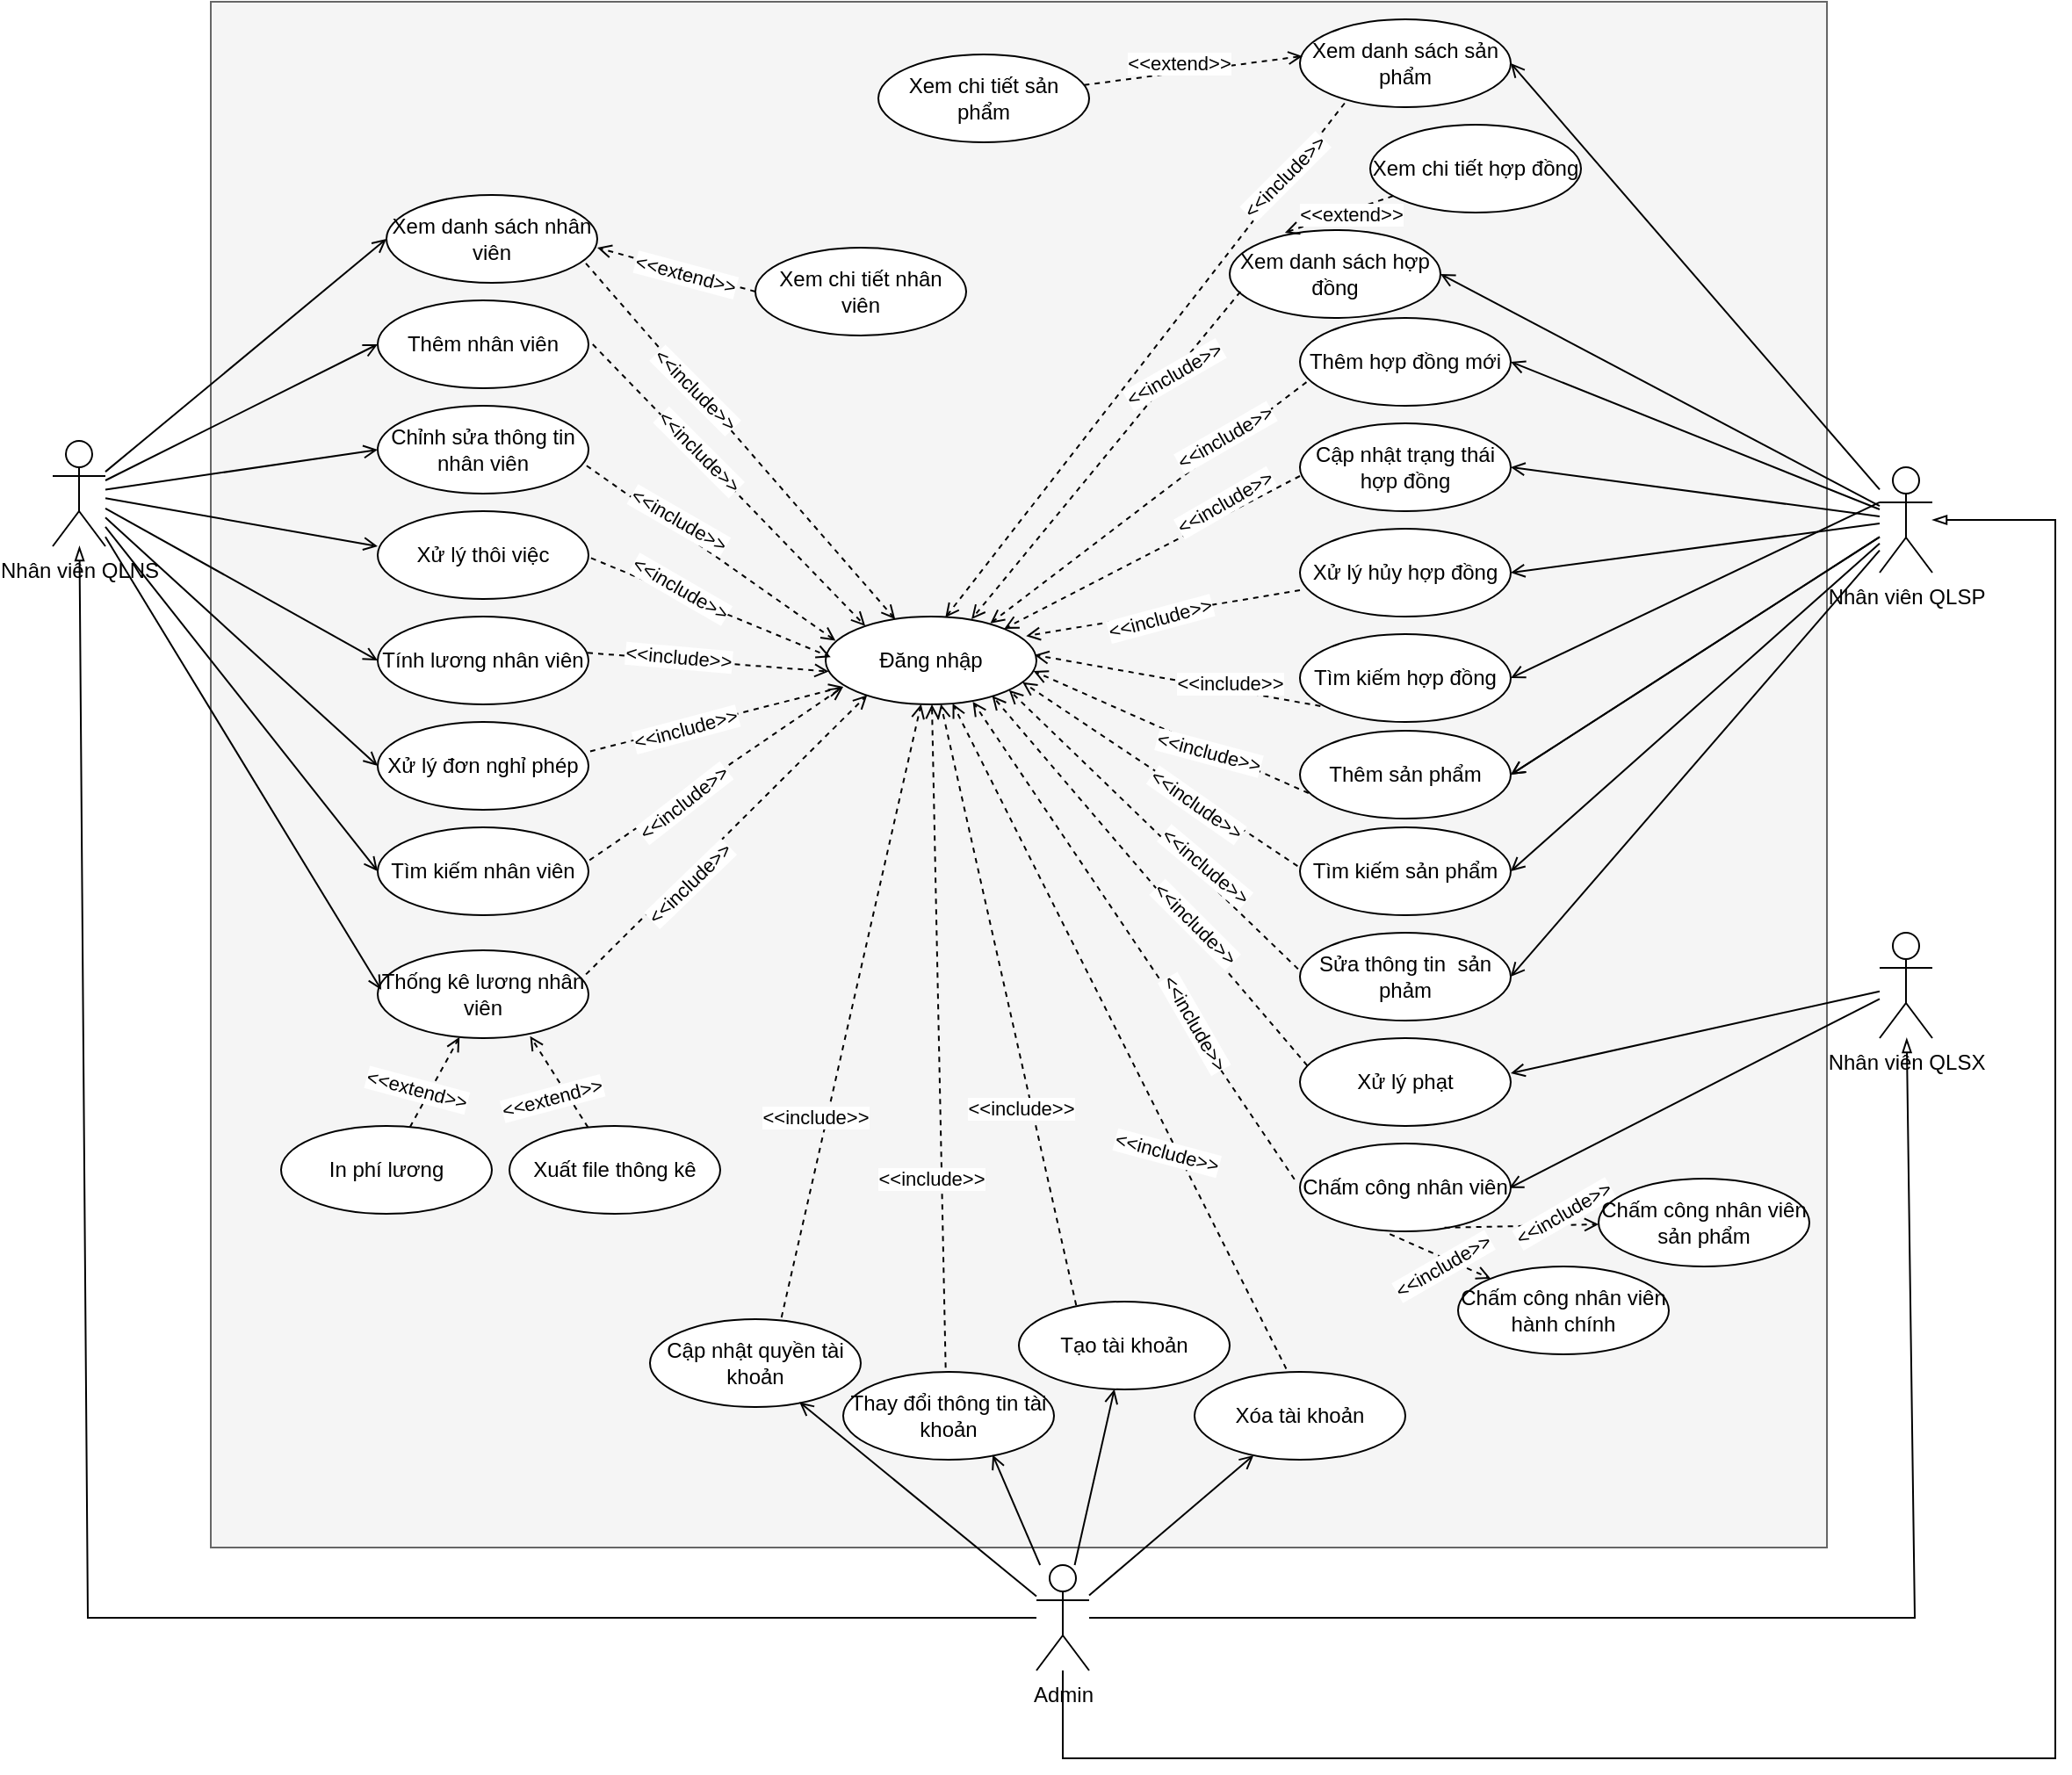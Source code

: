 <mxfile version="21.7.4" type="github">
  <diagram id="moab_QOuEcnYYGaLpviC" name="Page-1">
    <mxGraphModel dx="1820" dy="952" grid="1" gridSize="10" guides="1" tooltips="1" connect="0" arrows="1" fold="1" page="1" pageScale="1" pageWidth="850" pageHeight="1100" math="0" shadow="0">
      <root>
        <mxCell id="0" />
        <mxCell id="1" parent="0" />
        <mxCell id="iHjur0ffL4tmMZ9MOk3j-59" value="" style="rounded=0;whiteSpace=wrap;html=1;fillColor=#f5f5f5;fontColor=#333333;strokeColor=#666666;" parent="1" vertex="1">
          <mxGeometry x="230" y="40" width="920" height="880" as="geometry" />
        </mxCell>
        <mxCell id="oZwA7kCZg86MYTnJvzdL-77" value="" style="endArrow=open;html=1;endFill=0;entryX=0.992;entryY=0.508;entryDx=0;entryDy=0;entryPerimeter=0;" parent="1" source="CpbUWUFyNlZR0cPjpdWk-61" target="oZwA7kCZg86MYTnJvzdL-76" edge="1">
          <mxGeometry width="50" height="50" relative="1" as="geometry">
            <mxPoint x="1000" y="813" as="sourcePoint" />
            <mxPoint x="857" y="934" as="targetPoint" />
          </mxGeometry>
        </mxCell>
        <mxCell id="CpbUWUFyNlZR0cPjpdWk-38" value="Nhân viên QLNS" style="shape=umlActor;verticalLabelPosition=bottom;verticalAlign=top;html=1;outlineConnect=0;" parent="1" vertex="1">
          <mxGeometry x="140" y="290" width="30" height="60" as="geometry" />
        </mxCell>
        <mxCell id="CpbUWUFyNlZR0cPjpdWk-40" value="Đăng nhập" style="ellipse;whiteSpace=wrap;html=1;" parent="1" vertex="1">
          <mxGeometry x="580" y="390" width="120" height="50" as="geometry" />
        </mxCell>
        <mxCell id="CpbUWUFyNlZR0cPjpdWk-41" value="Xem danh sách nhân viên" style="ellipse;whiteSpace=wrap;html=1;" parent="1" vertex="1">
          <mxGeometry x="330" y="150" width="120" height="50" as="geometry" />
        </mxCell>
        <mxCell id="CpbUWUFyNlZR0cPjpdWk-42" value="" style="endArrow=open;html=1;entryX=0;entryY=0.5;entryDx=0;entryDy=0;endFill=0;" parent="1" source="CpbUWUFyNlZR0cPjpdWk-38" target="CpbUWUFyNlZR0cPjpdWk-41" edge="1">
          <mxGeometry width="50" height="50" relative="1" as="geometry">
            <mxPoint x="170" y="330" as="sourcePoint" />
            <mxPoint x="420" y="100" as="targetPoint" />
          </mxGeometry>
        </mxCell>
        <mxCell id="CpbUWUFyNlZR0cPjpdWk-44" value="" style="endArrow=open;html=1;exitX=0;exitY=0.5;exitDx=0;exitDy=0;dashed=1;endFill=0;entryX=1;entryY=0.6;entryDx=0;entryDy=0;entryPerimeter=0;" parent="1" source="CpbUWUFyNlZR0cPjpdWk-43" target="CpbUWUFyNlZR0cPjpdWk-41" edge="1">
          <mxGeometry width="50" height="50" relative="1" as="geometry">
            <mxPoint x="180" y="340" as="sourcePoint" />
            <mxPoint x="410" y="165" as="targetPoint" />
          </mxGeometry>
        </mxCell>
        <mxCell id="CpbUWUFyNlZR0cPjpdWk-45" value="&amp;lt;&amp;lt;extend&amp;gt;&amp;gt;" style="edgeLabel;html=1;align=center;verticalAlign=middle;resizable=0;points=[];rotation=15;" parent="CpbUWUFyNlZR0cPjpdWk-44" vertex="1" connectable="0">
          <mxGeometry x="-0.357" relative="1" as="geometry">
            <mxPoint x="-11" y="-2" as="offset" />
          </mxGeometry>
        </mxCell>
        <mxCell id="CpbUWUFyNlZR0cPjpdWk-46" value="Thêm nhân viên" style="ellipse;whiteSpace=wrap;html=1;" parent="1" vertex="1">
          <mxGeometry x="325" y="210" width="120" height="50" as="geometry" />
        </mxCell>
        <mxCell id="CpbUWUFyNlZR0cPjpdWk-47" value="" style="endArrow=open;html=1;entryX=0;entryY=0.5;entryDx=0;entryDy=0;endFill=0;" parent="1" source="CpbUWUFyNlZR0cPjpdWk-38" target="CpbUWUFyNlZR0cPjpdWk-46" edge="1">
          <mxGeometry width="50" height="50" relative="1" as="geometry">
            <mxPoint x="170" y="330" as="sourcePoint" />
            <mxPoint x="290" y="415.0" as="targetPoint" />
          </mxGeometry>
        </mxCell>
        <mxCell id="CpbUWUFyNlZR0cPjpdWk-48" value="Chỉnh sửa thông tin nhân viên" style="ellipse;whiteSpace=wrap;html=1;" parent="1" vertex="1">
          <mxGeometry x="325" y="270" width="120" height="50" as="geometry" />
        </mxCell>
        <mxCell id="CpbUWUFyNlZR0cPjpdWk-49" value="Tính lương nhân viên" style="ellipse;whiteSpace=wrap;html=1;" parent="1" vertex="1">
          <mxGeometry x="325" y="390" width="120" height="50" as="geometry" />
        </mxCell>
        <mxCell id="CpbUWUFyNlZR0cPjpdWk-50" value="" style="endArrow=open;html=1;entryX=0;entryY=0.5;entryDx=0;entryDy=0;endFill=0;" parent="1" source="CpbUWUFyNlZR0cPjpdWk-38" target="CpbUWUFyNlZR0cPjpdWk-48" edge="1">
          <mxGeometry width="50" height="50" relative="1" as="geometry">
            <mxPoint x="170" y="330" as="sourcePoint" />
            <mxPoint x="300" y="315" as="targetPoint" />
          </mxGeometry>
        </mxCell>
        <mxCell id="CpbUWUFyNlZR0cPjpdWk-51" value="" style="endArrow=open;html=1;entryX=0;entryY=0.5;entryDx=0;entryDy=0;endFill=0;" parent="1" source="CpbUWUFyNlZR0cPjpdWk-38" target="CpbUWUFyNlZR0cPjpdWk-49" edge="1">
          <mxGeometry width="50" height="50" relative="1" as="geometry">
            <mxPoint x="160" y="330" as="sourcePoint" />
            <mxPoint x="300" y="375" as="targetPoint" />
          </mxGeometry>
        </mxCell>
        <mxCell id="CpbUWUFyNlZR0cPjpdWk-56" value="Xử lý thôi việc" style="ellipse;whiteSpace=wrap;html=1;" parent="1" vertex="1">
          <mxGeometry x="325" y="330" width="120" height="50" as="geometry" />
        </mxCell>
        <mxCell id="CpbUWUFyNlZR0cPjpdWk-57" value="" style="endArrow=open;html=1;entryX=0;entryY=0.4;entryDx=0;entryDy=0;endFill=0;entryPerimeter=0;" parent="1" source="CpbUWUFyNlZR0cPjpdWk-38" target="CpbUWUFyNlZR0cPjpdWk-56" edge="1">
          <mxGeometry width="50" height="50" relative="1" as="geometry">
            <mxPoint x="170" y="330" as="sourcePoint" />
            <mxPoint x="300.0" y="375" as="targetPoint" />
          </mxGeometry>
        </mxCell>
        <mxCell id="CpbUWUFyNlZR0cPjpdWk-58" value="Nhân viên QLSP" style="shape=umlActor;verticalLabelPosition=bottom;verticalAlign=top;html=1;outlineConnect=0;" parent="1" vertex="1">
          <mxGeometry x="1180" y="305" width="30" height="60" as="geometry" />
        </mxCell>
        <mxCell id="CpbUWUFyNlZR0cPjpdWk-59" value="Xử lý đơn nghỉ phép" style="ellipse;whiteSpace=wrap;html=1;" parent="1" vertex="1">
          <mxGeometry x="325" y="450" width="120" height="50" as="geometry" />
        </mxCell>
        <mxCell id="CpbUWUFyNlZR0cPjpdWk-60" value="Tìm kiếm hợp đồng" style="ellipse;whiteSpace=wrap;html=1;" parent="1" vertex="1">
          <mxGeometry x="850" y="400" width="120" height="50" as="geometry" />
        </mxCell>
        <mxCell id="CpbUWUFyNlZR0cPjpdWk-61" value="Nhân viên QLSX" style="shape=umlActor;verticalLabelPosition=bottom;verticalAlign=top;html=1;outlineConnect=0;" parent="1" vertex="1">
          <mxGeometry x="1180" y="570" width="30" height="60" as="geometry" />
        </mxCell>
        <mxCell id="oZwA7kCZg86MYTnJvzdL-1" value="" style="endArrow=open;html=1;entryX=0;entryY=0.5;entryDx=0;entryDy=0;endFill=0;" parent="1" source="CpbUWUFyNlZR0cPjpdWk-38" target="CpbUWUFyNlZR0cPjpdWk-59" edge="1">
          <mxGeometry width="50" height="50" relative="1" as="geometry">
            <mxPoint x="170" y="330" as="sourcePoint" />
            <mxPoint x="300" y="315" as="targetPoint" />
          </mxGeometry>
        </mxCell>
        <mxCell id="oZwA7kCZg86MYTnJvzdL-2" value="" style="endArrow=open;html=1;entryX=0;entryY=0.5;entryDx=0;entryDy=0;endFill=0;" parent="1" source="CpbUWUFyNlZR0cPjpdWk-38" target="oZwA7kCZg86MYTnJvzdL-3" edge="1">
          <mxGeometry width="50" height="50" relative="1" as="geometry">
            <mxPoint x="170" y="330" as="sourcePoint" />
            <mxPoint x="310" y="325" as="targetPoint" />
          </mxGeometry>
        </mxCell>
        <mxCell id="oZwA7kCZg86MYTnJvzdL-3" value="Tìm kiếm nhân viên" style="ellipse;whiteSpace=wrap;html=1;" parent="1" vertex="1">
          <mxGeometry x="325" y="510" width="120" height="50" as="geometry" />
        </mxCell>
        <mxCell id="oZwA7kCZg86MYTnJvzdL-8" value="Tìm kiếm sản phẩm" style="ellipse;whiteSpace=wrap;html=1;" parent="1" vertex="1">
          <mxGeometry x="850" y="510" width="120" height="50" as="geometry" />
        </mxCell>
        <mxCell id="oZwA7kCZg86MYTnJvzdL-10" value="" style="endArrow=open;html=1;entryX=1;entryY=0.5;entryDx=0;entryDy=0;endFill=0;exitX=0;exitY=0.333;exitDx=0;exitDy=0;exitPerimeter=0;" parent="1" source="CpbUWUFyNlZR0cPjpdWk-58" target="CpbUWUFyNlZR0cPjpdWk-60" edge="1">
          <mxGeometry width="50" height="50" relative="1" as="geometry">
            <mxPoint x="180" y="340" as="sourcePoint" />
            <mxPoint x="300" y="255" as="targetPoint" />
          </mxGeometry>
        </mxCell>
        <mxCell id="oZwA7kCZg86MYTnJvzdL-19" value="" style="endArrow=open;html=1;entryX=1;entryY=0.5;entryDx=0;entryDy=0;endFill=0;" parent="1" source="CpbUWUFyNlZR0cPjpdWk-58" target="oZwA7kCZg86MYTnJvzdL-18" edge="1">
          <mxGeometry width="50" height="50" relative="1" as="geometry">
            <mxPoint x="960" y="370" as="sourcePoint" />
            <mxPoint x="290" y="315" as="targetPoint" />
          </mxGeometry>
        </mxCell>
        <mxCell id="oZwA7kCZg86MYTnJvzdL-20" value="Cập nhật trạng thái hợp đồng" style="ellipse;whiteSpace=wrap;html=1;" parent="1" vertex="1">
          <mxGeometry x="850" y="280" width="120" height="50" as="geometry" />
        </mxCell>
        <mxCell id="oZwA7kCZg86MYTnJvzdL-21" value="" style="endArrow=open;html=1;entryX=1;entryY=0.5;entryDx=0;entryDy=0;endFill=0;" parent="1" source="CpbUWUFyNlZR0cPjpdWk-58" target="oZwA7kCZg86MYTnJvzdL-20" edge="1">
          <mxGeometry width="50" height="50" relative="1" as="geometry">
            <mxPoint x="980" y="318" as="sourcePoint" />
            <mxPoint x="860" y="225" as="targetPoint" />
          </mxGeometry>
        </mxCell>
        <mxCell id="oZwA7kCZg86MYTnJvzdL-23" value="Xử lý hủy hợp đồng" style="ellipse;whiteSpace=wrap;html=1;" parent="1" vertex="1">
          <mxGeometry x="850" y="340" width="120" height="50" as="geometry" />
        </mxCell>
        <mxCell id="oZwA7kCZg86MYTnJvzdL-24" value="" style="endArrow=open;html=1;entryX=1;entryY=0.5;entryDx=0;entryDy=0;endFill=0;" parent="1" source="CpbUWUFyNlZR0cPjpdWk-58" target="oZwA7kCZg86MYTnJvzdL-23" edge="1">
          <mxGeometry width="50" height="50" relative="1" as="geometry">
            <mxPoint x="980" y="325" as="sourcePoint" />
            <mxPoint x="860" y="285" as="targetPoint" />
          </mxGeometry>
        </mxCell>
        <mxCell id="oZwA7kCZg86MYTnJvzdL-25" value="Xem danh sách hợp đồng" style="ellipse;whiteSpace=wrap;html=1;" parent="1" vertex="1">
          <mxGeometry x="810" y="170" width="120" height="50" as="geometry" />
        </mxCell>
        <mxCell id="oZwA7kCZg86MYTnJvzdL-26" value="" style="endArrow=open;html=1;entryX=1;entryY=0.5;entryDx=0;entryDy=0;endFill=0;" parent="1" source="CpbUWUFyNlZR0cPjpdWk-58" target="oZwA7kCZg86MYTnJvzdL-25" edge="1">
          <mxGeometry width="50" height="50" relative="1" as="geometry">
            <mxPoint x="980" y="310" as="sourcePoint" />
            <mxPoint x="860" y="165" as="targetPoint" />
          </mxGeometry>
        </mxCell>
        <mxCell id="CpbUWUFyNlZR0cPjpdWk-43" value="Xem chi tiết nhân viên" style="ellipse;whiteSpace=wrap;html=1;" parent="1" vertex="1">
          <mxGeometry x="540" y="180" width="120" height="50" as="geometry" />
        </mxCell>
        <mxCell id="oZwA7kCZg86MYTnJvzdL-43" value="Sửa thông tin&amp;nbsp; sản phảm" style="ellipse;whiteSpace=wrap;html=1;" parent="1" vertex="1">
          <mxGeometry x="850" y="570" width="120" height="50" as="geometry" />
        </mxCell>
        <mxCell id="oZwA7kCZg86MYTnJvzdL-46" value="" style="endArrow=open;html=1;entryX=1;entryY=0.5;entryDx=0;entryDy=0;endFill=0;" parent="1" source="CpbUWUFyNlZR0cPjpdWk-58" target="oZwA7kCZg86MYTnJvzdL-42" edge="1">
          <mxGeometry width="50" height="50" relative="1" as="geometry">
            <mxPoint x="950" y="370" as="sourcePoint" />
            <mxPoint x="860" y="405" as="targetPoint" />
          </mxGeometry>
        </mxCell>
        <mxCell id="oZwA7kCZg86MYTnJvzdL-47" value="" style="endArrow=open;html=1;endFill=0;entryX=1;entryY=0.5;entryDx=0;entryDy=0;" parent="1" source="CpbUWUFyNlZR0cPjpdWk-58" target="oZwA7kCZg86MYTnJvzdL-43" edge="1">
          <mxGeometry width="50" height="50" relative="1" as="geometry">
            <mxPoint x="980" y="340" as="sourcePoint" />
            <mxPoint x="860" y="500" as="targetPoint" />
          </mxGeometry>
        </mxCell>
        <mxCell id="oZwA7kCZg86MYTnJvzdL-49" value="Xem danh sách sản phẩm" style="ellipse;whiteSpace=wrap;html=1;" parent="1" vertex="1">
          <mxGeometry x="850" y="50" width="120" height="50" as="geometry" />
        </mxCell>
        <mxCell id="oZwA7kCZg86MYTnJvzdL-50" value="" style="endArrow=open;html=1;endFill=0;entryX=1;entryY=0.5;entryDx=0;entryDy=0;" parent="1" source="CpbUWUFyNlZR0cPjpdWk-58" target="oZwA7kCZg86MYTnJvzdL-49" edge="1">
          <mxGeometry width="50" height="50" relative="1" as="geometry">
            <mxPoint x="971" y="350" as="sourcePoint" />
            <mxPoint x="860" y="585" as="targetPoint" />
          </mxGeometry>
        </mxCell>
        <mxCell id="oZwA7kCZg86MYTnJvzdL-51" value="" style="endArrow=open;html=1;endFill=0;entryX=1;entryY=0.5;entryDx=0;entryDy=0;" parent="1" source="CpbUWUFyNlZR0cPjpdWk-58" target="oZwA7kCZg86MYTnJvzdL-8" edge="1">
          <mxGeometry width="50" height="50" relative="1" as="geometry">
            <mxPoint x="973" y="350" as="sourcePoint" />
            <mxPoint x="860" y="645" as="targetPoint" />
          </mxGeometry>
        </mxCell>
        <mxCell id="oZwA7kCZg86MYTnJvzdL-53" value="Xem chi tiết sản phẩm" style="ellipse;whiteSpace=wrap;html=1;" parent="1" vertex="1">
          <mxGeometry x="610" y="70" width="120" height="50" as="geometry" />
        </mxCell>
        <mxCell id="oZwA7kCZg86MYTnJvzdL-54" value="" style="endArrow=open;html=1;dashed=1;endFill=0;entryX=0.012;entryY=0.419;entryDx=0;entryDy=0;entryPerimeter=0;" parent="1" source="oZwA7kCZg86MYTnJvzdL-53" target="oZwA7kCZg86MYTnJvzdL-49" edge="1">
          <mxGeometry width="50" height="50" relative="1" as="geometry">
            <mxPoint x="510" y="645" as="sourcePoint" />
            <mxPoint x="730" y="625" as="targetPoint" />
          </mxGeometry>
        </mxCell>
        <mxCell id="oZwA7kCZg86MYTnJvzdL-55" value="&amp;lt;&amp;lt;extend&amp;gt;&amp;gt;" style="edgeLabel;html=1;align=center;verticalAlign=middle;resizable=0;points=[];rotation=0;" parent="oZwA7kCZg86MYTnJvzdL-54" vertex="1" connectable="0">
          <mxGeometry x="-0.357" relative="1" as="geometry">
            <mxPoint x="13" y="-7" as="offset" />
          </mxGeometry>
        </mxCell>
        <mxCell id="oZwA7kCZg86MYTnJvzdL-27" value="Xem chi tiết hợp đồng" style="ellipse;whiteSpace=wrap;html=1;" parent="1" vertex="1">
          <mxGeometry x="890" y="110" width="120" height="50" as="geometry" />
        </mxCell>
        <mxCell id="oZwA7kCZg86MYTnJvzdL-30" value="" style="endArrow=open;html=1;dashed=1;endFill=0;entryX=0.262;entryY=0.029;entryDx=0;entryDy=0;entryPerimeter=0;" parent="1" source="oZwA7kCZg86MYTnJvzdL-27" target="oZwA7kCZg86MYTnJvzdL-25" edge="1">
          <mxGeometry width="50" height="50" relative="1" as="geometry">
            <mxPoint x="510" y="235" as="sourcePoint" />
            <mxPoint x="417" y="247" as="targetPoint" />
          </mxGeometry>
        </mxCell>
        <mxCell id="oZwA7kCZg86MYTnJvzdL-31" value="&amp;lt;&amp;lt;extend&amp;gt;&amp;gt;" style="edgeLabel;html=1;align=center;verticalAlign=middle;resizable=0;points=[];rotation=0;" parent="oZwA7kCZg86MYTnJvzdL-30" vertex="1" connectable="0">
          <mxGeometry x="-0.357" relative="1" as="geometry">
            <mxPoint x="-4" y="3" as="offset" />
          </mxGeometry>
        </mxCell>
        <mxCell id="oZwA7kCZg86MYTnJvzdL-76" value="Chấm công nhân viên" style="ellipse;whiteSpace=wrap;html=1;" parent="1" vertex="1">
          <mxGeometry x="850" y="690" width="120" height="50" as="geometry" />
        </mxCell>
        <mxCell id="oZwA7kCZg86MYTnJvzdL-78" value="Chấm công nhân viên hành chính" style="ellipse;whiteSpace=wrap;html=1;" parent="1" vertex="1">
          <mxGeometry x="940" y="760" width="120" height="50" as="geometry" />
        </mxCell>
        <mxCell id="oZwA7kCZg86MYTnJvzdL-79" value="Chấm công nhân viên sản phẩm" style="ellipse;whiteSpace=wrap;html=1;" parent="1" vertex="1">
          <mxGeometry x="1020" y="710" width="120" height="50" as="geometry" />
        </mxCell>
        <mxCell id="oZwA7kCZg86MYTnJvzdL-80" value="" style="endArrow=open;html=1;dashed=1;endFill=0;exitX=0.686;exitY=0.958;exitDx=0;exitDy=0;exitPerimeter=0;" parent="1" source="oZwA7kCZg86MYTnJvzdL-76" target="oZwA7kCZg86MYTnJvzdL-79" edge="1">
          <mxGeometry width="50" height="50" relative="1" as="geometry">
            <mxPoint x="732.38" y="417.78" as="sourcePoint" />
            <mxPoint x="824.323" y="612.29" as="targetPoint" />
          </mxGeometry>
        </mxCell>
        <mxCell id="oZwA7kCZg86MYTnJvzdL-81" value="&amp;lt;&amp;lt;include&amp;gt;&amp;gt;" style="edgeLabel;html=1;align=center;verticalAlign=middle;resizable=0;points=[];rotation=-30;" parent="oZwA7kCZg86MYTnJvzdL-80" vertex="1" connectable="0">
          <mxGeometry x="-0.357" relative="1" as="geometry">
            <mxPoint x="39" y="-7" as="offset" />
          </mxGeometry>
        </mxCell>
        <mxCell id="oZwA7kCZg86MYTnJvzdL-82" value="" style="endArrow=open;html=1;dashed=1;endFill=0;exitX=0.426;exitY=1.031;exitDx=0;exitDy=0;exitPerimeter=0;" parent="1" source="oZwA7kCZg86MYTnJvzdL-76" target="oZwA7kCZg86MYTnJvzdL-78" edge="1">
          <mxGeometry width="50" height="50" relative="1" as="geometry">
            <mxPoint x="735.38" y="746.78" as="sourcePoint" />
            <mxPoint x="820" y="570" as="targetPoint" />
          </mxGeometry>
        </mxCell>
        <mxCell id="oZwA7kCZg86MYTnJvzdL-83" value="&amp;lt;&amp;lt;include&amp;gt;&amp;gt;" style="edgeLabel;html=1;align=center;verticalAlign=middle;resizable=0;points=[];rotation=-30;" parent="oZwA7kCZg86MYTnJvzdL-82" vertex="1" connectable="0">
          <mxGeometry x="-0.357" relative="1" as="geometry">
            <mxPoint x="11" y="10" as="offset" />
          </mxGeometry>
        </mxCell>
        <mxCell id="oZwA7kCZg86MYTnJvzdL-18" value="Thêm hợp đồng mới" style="ellipse;whiteSpace=wrap;html=1;" parent="1" vertex="1">
          <mxGeometry x="850" y="220" width="120" height="50" as="geometry" />
        </mxCell>
        <mxCell id="oZwA7kCZg86MYTnJvzdL-84" value="Thống kê lương nhân viên" style="ellipse;whiteSpace=wrap;html=1;" parent="1" vertex="1">
          <mxGeometry x="325" y="580" width="120" height="50" as="geometry" />
        </mxCell>
        <mxCell id="oZwA7kCZg86MYTnJvzdL-87" value="" style="endArrow=open;html=1;endFill=0;entryX=0.017;entryY=0.449;entryDx=0;entryDy=0;entryPerimeter=0;" parent="1" source="CpbUWUFyNlZR0cPjpdWk-38" target="oZwA7kCZg86MYTnJvzdL-84" edge="1">
          <mxGeometry width="50" height="50" relative="1" as="geometry">
            <mxPoint x="177" y="360" as="sourcePoint" />
            <mxPoint x="290" y="635" as="targetPoint" />
          </mxGeometry>
        </mxCell>
        <mxCell id="ur9KBcDigti6zZI8d1XA-4" value="Xuất file thông kê" style="ellipse;whiteSpace=wrap;html=1;" parent="1" vertex="1">
          <mxGeometry x="400" y="680" width="120" height="50" as="geometry" />
        </mxCell>
        <mxCell id="ur9KBcDigti6zZI8d1XA-5" value="" style="endArrow=open;html=1;dashed=1;endFill=0;entryX=0.723;entryY=0.977;entryDx=0;entryDy=0;entryPerimeter=0;" parent="1" source="ur9KBcDigti6zZI8d1XA-4" target="oZwA7kCZg86MYTnJvzdL-84" edge="1">
          <mxGeometry width="50" height="50" relative="1" as="geometry">
            <mxPoint x="350" y="855" as="sourcePoint" />
            <mxPoint x="693" y="623" as="targetPoint" />
          </mxGeometry>
        </mxCell>
        <mxCell id="ur9KBcDigti6zZI8d1XA-6" value="&amp;lt;&amp;lt;extend&amp;gt;&amp;gt;" style="edgeLabel;html=1;align=center;verticalAlign=middle;resizable=0;points=[];rotation=-15;" parent="ur9KBcDigti6zZI8d1XA-5" vertex="1" connectable="0">
          <mxGeometry x="-0.357" relative="1" as="geometry">
            <mxPoint x="-10" as="offset" />
          </mxGeometry>
        </mxCell>
        <mxCell id="ur9KBcDigti6zZI8d1XA-7" value="In phí lương" style="ellipse;whiteSpace=wrap;html=1;" parent="1" vertex="1">
          <mxGeometry x="270" y="680" width="120" height="50" as="geometry" />
        </mxCell>
        <mxCell id="ur9KBcDigti6zZI8d1XA-8" value="" style="endArrow=open;html=1;dashed=1;endFill=0;" parent="1" source="ur9KBcDigti6zZI8d1XA-7" target="oZwA7kCZg86MYTnJvzdL-84" edge="1">
          <mxGeometry width="50" height="50" relative="1" as="geometry">
            <mxPoint x="220" y="876.5" as="sourcePoint" />
            <mxPoint x="390" y="640" as="targetPoint" />
          </mxGeometry>
        </mxCell>
        <mxCell id="ur9KBcDigti6zZI8d1XA-9" value="&amp;lt;&amp;lt;extend&amp;gt;&amp;gt;" style="edgeLabel;html=1;align=center;verticalAlign=middle;resizable=0;points=[];rotation=15;" parent="ur9KBcDigti6zZI8d1XA-8" vertex="1" connectable="0">
          <mxGeometry x="-0.357" relative="1" as="geometry">
            <mxPoint x="-6" y="-5" as="offset" />
          </mxGeometry>
        </mxCell>
        <mxCell id="ur9KBcDigti6zZI8d1XA-10" value="Xử lý phạt" style="ellipse;whiteSpace=wrap;html=1;" parent="1" vertex="1">
          <mxGeometry x="850" y="630" width="120" height="50" as="geometry" />
        </mxCell>
        <mxCell id="ur9KBcDigti6zZI8d1XA-11" value="" style="endArrow=open;html=1;endFill=0;entryX=1;entryY=0.4;entryDx=0;entryDy=0;entryPerimeter=0;" parent="1" source="CpbUWUFyNlZR0cPjpdWk-61" target="ur9KBcDigti6zZI8d1XA-10" edge="1">
          <mxGeometry width="50" height="50" relative="1" as="geometry">
            <mxPoint x="1190" y="692" as="sourcePoint" />
            <mxPoint x="967" y="724" as="targetPoint" />
          </mxGeometry>
        </mxCell>
        <mxCell id="ur9KBcDigti6zZI8d1XA-12" value="Admin" style="shape=umlActor;verticalLabelPosition=bottom;verticalAlign=top;html=1;outlineConnect=0;" parent="1" vertex="1">
          <mxGeometry x="700" y="930" width="30" height="60" as="geometry" />
        </mxCell>
        <mxCell id="ycWKBeufyUwX3UeeOKFm-1" value="" style="endArrow=open;html=1;endFill=0;entryX=1;entryY=0.5;entryDx=0;entryDy=0;" parent="1" source="CpbUWUFyNlZR0cPjpdWk-58" target="oZwA7kCZg86MYTnJvzdL-42" edge="1">
          <mxGeometry width="50" height="50" relative="1" as="geometry">
            <mxPoint x="1180" y="341" as="sourcePoint" />
            <mxPoint x="940" y="435" as="targetPoint" />
          </mxGeometry>
        </mxCell>
        <mxCell id="oZwA7kCZg86MYTnJvzdL-42" value="Thêm sản phẩm" style="ellipse;whiteSpace=wrap;html=1;" parent="1" vertex="1">
          <mxGeometry x="850" y="455" width="120" height="50" as="geometry" />
        </mxCell>
        <mxCell id="vWRB5qwQOtSghkbrWW2o-1" value="" style="endArrow=blockThin;html=1;rounded=0;endFill=0;" parent="1" source="ur9KBcDigti6zZI8d1XA-12" target="CpbUWUFyNlZR0cPjpdWk-38" edge="1">
          <mxGeometry width="50" height="50" relative="1" as="geometry">
            <mxPoint x="570" y="690" as="sourcePoint" />
            <mxPoint x="620" y="640" as="targetPoint" />
            <Array as="points">
              <mxPoint x="160" y="960" />
            </Array>
          </mxGeometry>
        </mxCell>
        <mxCell id="vWRB5qwQOtSghkbrWW2o-4" value="" style="endArrow=blockThin;html=1;rounded=0;endFill=0;" parent="1" source="ur9KBcDigti6zZI8d1XA-12" target="CpbUWUFyNlZR0cPjpdWk-58" edge="1">
          <mxGeometry width="50" height="50" relative="1" as="geometry">
            <mxPoint x="410" y="1020" as="sourcePoint" />
            <mxPoint x="165" y="360" as="targetPoint" />
            <Array as="points">
              <mxPoint x="715" y="1040" />
              <mxPoint x="1280" y="1040" />
              <mxPoint x="1280" y="1010" />
              <mxPoint x="1280" y="335" />
            </Array>
          </mxGeometry>
        </mxCell>
        <mxCell id="vWRB5qwQOtSghkbrWW2o-6" value="" style="endArrow=blockThin;html=1;rounded=0;endFill=0;" parent="1" source="ur9KBcDigti6zZI8d1XA-12" target="CpbUWUFyNlZR0cPjpdWk-61" edge="1">
          <mxGeometry width="50" height="50" relative="1" as="geometry">
            <mxPoint x="400" y="1013" as="sourcePoint" />
            <mxPoint x="1220" y="345" as="targetPoint" />
            <Array as="points">
              <mxPoint x="1200" y="960" />
            </Array>
          </mxGeometry>
        </mxCell>
        <mxCell id="iHjur0ffL4tmMZ9MOk3j-1" value="Tạo tài khoản" style="ellipse;whiteSpace=wrap;html=1;" parent="1" vertex="1">
          <mxGeometry x="690" y="780" width="120" height="50" as="geometry" />
        </mxCell>
        <mxCell id="iHjur0ffL4tmMZ9MOk3j-2" value="" style="endArrow=open;html=1;endFill=0;" parent="1" source="ur9KBcDigti6zZI8d1XA-12" target="iHjur0ffL4tmMZ9MOk3j-1" edge="1">
          <mxGeometry width="50" height="50" relative="1" as="geometry">
            <mxPoint x="220" y="910" as="sourcePoint" />
            <mxPoint x="382" y="1168" as="targetPoint" />
          </mxGeometry>
        </mxCell>
        <mxCell id="iHjur0ffL4tmMZ9MOk3j-4" value="Xóa tài khoản" style="ellipse;whiteSpace=wrap;html=1;" parent="1" vertex="1">
          <mxGeometry x="790" y="820" width="120" height="50" as="geometry" />
        </mxCell>
        <mxCell id="iHjur0ffL4tmMZ9MOk3j-5" value="" style="endArrow=open;html=1;endFill=0;" parent="1" source="ur9KBcDigti6zZI8d1XA-12" target="iHjur0ffL4tmMZ9MOk3j-4" edge="1">
          <mxGeometry width="50" height="50" relative="1" as="geometry">
            <mxPoint x="470" y="990" as="sourcePoint" />
            <mxPoint x="467" y="1178" as="targetPoint" />
          </mxGeometry>
        </mxCell>
        <mxCell id="iHjur0ffL4tmMZ9MOk3j-6" value="Thay đổi thông tin tài khoản" style="ellipse;whiteSpace=wrap;html=1;" parent="1" vertex="1">
          <mxGeometry x="590" y="820" width="120" height="50" as="geometry" />
        </mxCell>
        <mxCell id="iHjur0ffL4tmMZ9MOk3j-7" value="" style="endArrow=open;html=1;endFill=0;entryX=0.709;entryY=0.945;entryDx=0;entryDy=0;entryPerimeter=0;" parent="1" source="ur9KBcDigti6zZI8d1XA-12" target="iHjur0ffL4tmMZ9MOk3j-6" edge="1">
          <mxGeometry width="50" height="50" relative="1" as="geometry">
            <mxPoint x="370" y="990" as="sourcePoint" />
            <mxPoint x="485" y="957" as="targetPoint" />
          </mxGeometry>
        </mxCell>
        <mxCell id="iHjur0ffL4tmMZ9MOk3j-8" value="Cập nhật quyền tài khoản" style="ellipse;whiteSpace=wrap;html=1;" parent="1" vertex="1">
          <mxGeometry x="480" y="790" width="120" height="50" as="geometry" />
        </mxCell>
        <mxCell id="iHjur0ffL4tmMZ9MOk3j-9" value="" style="endArrow=open;html=1;endFill=0;entryX=0.709;entryY=0.945;entryDx=0;entryDy=0;entryPerimeter=0;" parent="1" source="ur9KBcDigti6zZI8d1XA-12" target="iHjur0ffL4tmMZ9MOk3j-8" edge="1">
          <mxGeometry width="50" height="50" relative="1" as="geometry">
            <mxPoint x="700" y="920" as="sourcePoint" />
            <mxPoint x="395" y="977" as="targetPoint" />
          </mxGeometry>
        </mxCell>
        <mxCell id="iHjur0ffL4tmMZ9MOk3j-13" value="" style="endArrow=open;html=1;dashed=1;endFill=0;exitX=0.624;exitY=-0.02;exitDx=0;exitDy=0;exitPerimeter=0;" parent="1" source="iHjur0ffL4tmMZ9MOk3j-8" target="CpbUWUFyNlZR0cPjpdWk-40" edge="1">
          <mxGeometry width="50" height="50" relative="1" as="geometry">
            <mxPoint x="966" y="713" as="sourcePoint" />
            <mxPoint x="740" y="620" as="targetPoint" />
          </mxGeometry>
        </mxCell>
        <mxCell id="iHjur0ffL4tmMZ9MOk3j-14" value="&amp;lt;&amp;lt;include&amp;gt;&amp;gt;" style="edgeLabel;html=1;align=center;verticalAlign=middle;resizable=0;points=[];rotation=0;" parent="iHjur0ffL4tmMZ9MOk3j-13" vertex="1" connectable="0">
          <mxGeometry x="-0.357" relative="1" as="geometry">
            <mxPoint x="-7" y="-2" as="offset" />
          </mxGeometry>
        </mxCell>
        <mxCell id="iHjur0ffL4tmMZ9MOk3j-15" value="" style="endArrow=open;html=1;dashed=1;endFill=0;exitX=0.486;exitY=-0.048;exitDx=0;exitDy=0;exitPerimeter=0;" parent="1" source="iHjur0ffL4tmMZ9MOk3j-6" target="CpbUWUFyNlZR0cPjpdWk-40" edge="1">
          <mxGeometry width="50" height="50" relative="1" as="geometry">
            <mxPoint x="555" y="799" as="sourcePoint" />
            <mxPoint x="691" y="425" as="targetPoint" />
          </mxGeometry>
        </mxCell>
        <mxCell id="iHjur0ffL4tmMZ9MOk3j-16" value="&amp;lt;&amp;lt;include&amp;gt;&amp;gt;" style="edgeLabel;html=1;align=center;verticalAlign=middle;resizable=0;points=[];rotation=0;" parent="iHjur0ffL4tmMZ9MOk3j-15" vertex="1" connectable="0">
          <mxGeometry x="-0.357" relative="1" as="geometry">
            <mxPoint x="-6" y="14" as="offset" />
          </mxGeometry>
        </mxCell>
        <mxCell id="iHjur0ffL4tmMZ9MOk3j-17" value="" style="endArrow=open;html=1;dashed=1;endFill=0;exitX=0.272;exitY=0.042;exitDx=0;exitDy=0;exitPerimeter=0;" parent="1" source="iHjur0ffL4tmMZ9MOk3j-1" target="CpbUWUFyNlZR0cPjpdWk-40" edge="1">
          <mxGeometry width="50" height="50" relative="1" as="geometry">
            <mxPoint x="740" y="770" as="sourcePoint" />
            <mxPoint x="697" y="425" as="targetPoint" />
          </mxGeometry>
        </mxCell>
        <mxCell id="iHjur0ffL4tmMZ9MOk3j-18" value="&amp;lt;&amp;lt;include&amp;gt;&amp;gt;" style="edgeLabel;html=1;align=center;verticalAlign=middle;resizable=0;points=[];rotation=0;" parent="iHjur0ffL4tmMZ9MOk3j-17" vertex="1" connectable="0">
          <mxGeometry x="-0.357" relative="1" as="geometry">
            <mxPoint x="-7" y="-2" as="offset" />
          </mxGeometry>
        </mxCell>
        <mxCell id="iHjur0ffL4tmMZ9MOk3j-19" value="" style="endArrow=open;html=1;dashed=1;endFill=0;exitX=0.435;exitY=-0.035;exitDx=0;exitDy=0;exitPerimeter=0;" parent="1" source="iHjur0ffL4tmMZ9MOk3j-4" target="CpbUWUFyNlZR0cPjpdWk-40" edge="1">
          <mxGeometry width="50" height="50" relative="1" as="geometry">
            <mxPoint x="750" y="780" as="sourcePoint" />
            <mxPoint x="703" y="425" as="targetPoint" />
          </mxGeometry>
        </mxCell>
        <mxCell id="iHjur0ffL4tmMZ9MOk3j-20" value="&amp;lt;&amp;lt;include&amp;gt;&amp;gt;" style="edgeLabel;html=1;align=center;verticalAlign=middle;resizable=0;points=[];rotation=15;" parent="iHjur0ffL4tmMZ9MOk3j-19" vertex="1" connectable="0">
          <mxGeometry x="-0.357" relative="1" as="geometry">
            <mxPoint x="-7" y="-2" as="offset" />
          </mxGeometry>
        </mxCell>
        <mxCell id="iHjur0ffL4tmMZ9MOk3j-21" value="" style="endArrow=open;html=1;dashed=1;endFill=0;exitX=-0.026;exitY=0.407;exitDx=0;exitDy=0;exitPerimeter=0;entryX=0.698;entryY=0.969;entryDx=0;entryDy=0;entryPerimeter=0;" parent="1" source="oZwA7kCZg86MYTnJvzdL-76" target="CpbUWUFyNlZR0cPjpdWk-40" edge="1">
          <mxGeometry width="50" height="50" relative="1" as="geometry">
            <mxPoint x="760" y="790" as="sourcePoint" />
            <mxPoint x="713" y="435" as="targetPoint" />
          </mxGeometry>
        </mxCell>
        <mxCell id="iHjur0ffL4tmMZ9MOk3j-22" value="&amp;lt;&amp;lt;include&amp;gt;&amp;gt;" style="edgeLabel;html=1;align=center;verticalAlign=middle;resizable=0;points=[];rotation=60;" parent="iHjur0ffL4tmMZ9MOk3j-21" vertex="1" connectable="0">
          <mxGeometry x="-0.357" relative="1" as="geometry">
            <mxPoint x="2" y="-2" as="offset" />
          </mxGeometry>
        </mxCell>
        <mxCell id="iHjur0ffL4tmMZ9MOk3j-23" value="" style="endArrow=open;html=1;dashed=1;endFill=0;exitX=0.035;exitY=0.313;exitDx=0;exitDy=0;exitPerimeter=0;entryX=0.79;entryY=0.902;entryDx=0;entryDy=0;entryPerimeter=0;" parent="1" source="ur9KBcDigti6zZI8d1XA-10" target="CpbUWUFyNlZR0cPjpdWk-40" edge="1">
          <mxGeometry width="50" height="50" relative="1" as="geometry">
            <mxPoint x="947" y="690" as="sourcePoint" />
            <mxPoint x="724" y="423" as="targetPoint" />
          </mxGeometry>
        </mxCell>
        <mxCell id="iHjur0ffL4tmMZ9MOk3j-24" value="&amp;lt;&amp;lt;include&amp;gt;&amp;gt;" style="edgeLabel;html=1;align=center;verticalAlign=middle;resizable=0;points=[];rotation=45;" parent="iHjur0ffL4tmMZ9MOk3j-23" vertex="1" connectable="0">
          <mxGeometry x="-0.357" relative="1" as="geometry">
            <mxPoint x="-6" y="-13" as="offset" />
          </mxGeometry>
        </mxCell>
        <mxCell id="iHjur0ffL4tmMZ9MOk3j-25" value="" style="endArrow=open;html=1;dashed=1;endFill=0;entryX=0.87;entryY=0.837;entryDx=0;entryDy=0;entryPerimeter=0;exitX=-0.009;exitY=0.413;exitDx=0;exitDy=0;exitPerimeter=0;" parent="1" source="oZwA7kCZg86MYTnJvzdL-43" target="CpbUWUFyNlZR0cPjpdWk-40" edge="1">
          <mxGeometry width="50" height="50" relative="1" as="geometry">
            <mxPoint x="924" y="626" as="sourcePoint" />
            <mxPoint x="695" y="444" as="targetPoint" />
          </mxGeometry>
        </mxCell>
        <mxCell id="iHjur0ffL4tmMZ9MOk3j-26" value="&amp;lt;&amp;lt;include&amp;gt;&amp;gt;" style="edgeLabel;html=1;align=center;verticalAlign=middle;resizable=0;points=[];rotation=40;" parent="iHjur0ffL4tmMZ9MOk3j-25" vertex="1" connectable="0">
          <mxGeometry x="-0.357" relative="1" as="geometry">
            <mxPoint y="-8" as="offset" />
          </mxGeometry>
        </mxCell>
        <mxCell id="iHjur0ffL4tmMZ9MOk3j-27" value="" style="endArrow=open;html=1;dashed=1;endFill=0;entryX=0.934;entryY=0.748;entryDx=0;entryDy=0;entryPerimeter=0;exitX=-0.011;exitY=0.442;exitDx=0;exitDy=0;exitPerimeter=0;" parent="1" source="oZwA7kCZg86MYTnJvzdL-8" target="CpbUWUFyNlZR0cPjpdWk-40" edge="1">
          <mxGeometry width="50" height="50" relative="1" as="geometry">
            <mxPoint x="919" y="561" as="sourcePoint" />
            <mxPoint x="696" y="445" as="targetPoint" />
          </mxGeometry>
        </mxCell>
        <mxCell id="iHjur0ffL4tmMZ9MOk3j-28" value="&amp;lt;&amp;lt;include&amp;gt;&amp;gt;" style="edgeLabel;html=1;align=center;verticalAlign=middle;resizable=0;points=[];rotation=35;" parent="iHjur0ffL4tmMZ9MOk3j-27" vertex="1" connectable="0">
          <mxGeometry x="-0.357" relative="1" as="geometry">
            <mxPoint x="-7" y="-2" as="offset" />
          </mxGeometry>
        </mxCell>
        <mxCell id="iHjur0ffL4tmMZ9MOk3j-29" value="" style="endArrow=open;html=1;dashed=1;endFill=0;entryX=0.986;entryY=0.621;entryDx=0;entryDy=0;entryPerimeter=0;exitX=0.041;exitY=0.711;exitDx=0;exitDy=0;exitPerimeter=0;" parent="1" source="oZwA7kCZg86MYTnJvzdL-42" target="CpbUWUFyNlZR0cPjpdWk-40" edge="1">
          <mxGeometry width="50" height="50" relative="1" as="geometry">
            <mxPoint x="902" y="512" as="sourcePoint" />
            <mxPoint x="702" y="437" as="targetPoint" />
          </mxGeometry>
        </mxCell>
        <mxCell id="iHjur0ffL4tmMZ9MOk3j-30" value="&amp;lt;&amp;lt;include&amp;gt;&amp;gt;" style="edgeLabel;html=1;align=center;verticalAlign=middle;resizable=0;points=[];rotation=15;" parent="iHjur0ffL4tmMZ9MOk3j-29" vertex="1" connectable="0">
          <mxGeometry x="-0.357" relative="1" as="geometry">
            <mxPoint x="-7" y="-2" as="offset" />
          </mxGeometry>
        </mxCell>
        <mxCell id="iHjur0ffL4tmMZ9MOk3j-31" value="" style="endArrow=open;html=1;dashed=1;endFill=0;entryX=0.568;entryY=0.011;entryDx=0;entryDy=0;entryPerimeter=0;exitX=0.212;exitY=0.955;exitDx=0;exitDy=0;exitPerimeter=0;" parent="1" source="oZwA7kCZg86MYTnJvzdL-49" target="CpbUWUFyNlZR0cPjpdWk-40" edge="1">
          <mxGeometry width="50" height="50" relative="1" as="geometry">
            <mxPoint x="875" y="456" as="sourcePoint" />
            <mxPoint x="708" y="431" as="targetPoint" />
          </mxGeometry>
        </mxCell>
        <mxCell id="iHjur0ffL4tmMZ9MOk3j-32" value="&amp;lt;&amp;lt;include&amp;gt;&amp;gt;" style="edgeLabel;html=1;align=center;verticalAlign=middle;resizable=0;points=[];rotation=-45;" parent="iHjur0ffL4tmMZ9MOk3j-31" vertex="1" connectable="0">
          <mxGeometry x="-0.357" relative="1" as="geometry">
            <mxPoint x="38" y="-52" as="offset" />
          </mxGeometry>
        </mxCell>
        <mxCell id="iHjur0ffL4tmMZ9MOk3j-33" value="" style="endArrow=open;html=1;dashed=1;endFill=0;entryX=0.951;entryY=0.222;entryDx=0;entryDy=0;entryPerimeter=0;exitX=0;exitY=0.7;exitDx=0;exitDy=0;exitPerimeter=0;" parent="1" source="oZwA7kCZg86MYTnJvzdL-23" target="CpbUWUFyNlZR0cPjpdWk-40" edge="1">
          <mxGeometry width="50" height="50" relative="1" as="geometry">
            <mxPoint x="835" y="418" as="sourcePoint" />
            <mxPoint x="711" y="422" as="targetPoint" />
          </mxGeometry>
        </mxCell>
        <mxCell id="iHjur0ffL4tmMZ9MOk3j-34" value="&amp;lt;&amp;lt;include&amp;gt;&amp;gt;" style="edgeLabel;html=1;align=center;verticalAlign=middle;resizable=0;points=[];rotation=-15;" parent="iHjur0ffL4tmMZ9MOk3j-33" vertex="1" connectable="0">
          <mxGeometry x="-0.357" relative="1" as="geometry">
            <mxPoint x="-30" y="7" as="offset" />
          </mxGeometry>
        </mxCell>
        <mxCell id="iHjur0ffL4tmMZ9MOk3j-35" value="" style="endArrow=open;html=1;dashed=1;endFill=0;entryX=0.847;entryY=0.139;entryDx=0;entryDy=0;entryPerimeter=0;exitX=0;exitY=0.6;exitDx=0;exitDy=0;exitPerimeter=0;" parent="1" source="oZwA7kCZg86MYTnJvzdL-20" target="CpbUWUFyNlZR0cPjpdWk-40" edge="1">
          <mxGeometry width="50" height="50" relative="1" as="geometry">
            <mxPoint x="860" y="280" as="sourcePoint" />
            <mxPoint x="704" y="411" as="targetPoint" />
          </mxGeometry>
        </mxCell>
        <mxCell id="iHjur0ffL4tmMZ9MOk3j-36" value="&amp;lt;&amp;lt;include&amp;gt;&amp;gt;" style="edgeLabel;html=1;align=center;verticalAlign=middle;resizable=0;points=[];rotation=-30;" parent="iHjur0ffL4tmMZ9MOk3j-35" vertex="1" connectable="0">
          <mxGeometry x="-0.357" relative="1" as="geometry">
            <mxPoint x="11" y="-13" as="offset" />
          </mxGeometry>
        </mxCell>
        <mxCell id="iHjur0ffL4tmMZ9MOk3j-37" value="" style="endArrow=open;html=1;dashed=1;endFill=0;entryX=0.781;entryY=0.078;entryDx=0;entryDy=0;entryPerimeter=0;exitX=0.031;exitY=0.731;exitDx=0;exitDy=0;exitPerimeter=0;" parent="1" source="oZwA7kCZg86MYTnJvzdL-18" target="CpbUWUFyNlZR0cPjpdWk-40" edge="1">
          <mxGeometry width="50" height="50" relative="1" as="geometry">
            <mxPoint x="880" y="290" as="sourcePoint" />
            <mxPoint x="692" y="407" as="targetPoint" />
          </mxGeometry>
        </mxCell>
        <mxCell id="iHjur0ffL4tmMZ9MOk3j-38" value="&amp;lt;&amp;lt;include&amp;gt;&amp;gt;" style="edgeLabel;html=1;align=center;verticalAlign=middle;resizable=0;points=[];rotation=-30;" parent="iHjur0ffL4tmMZ9MOk3j-37" vertex="1" connectable="0">
          <mxGeometry x="-0.357" relative="1" as="geometry">
            <mxPoint x="11" y="-13" as="offset" />
          </mxGeometry>
        </mxCell>
        <mxCell id="iHjur0ffL4tmMZ9MOk3j-39" value="" style="endArrow=open;html=1;dashed=1;endFill=0;entryX=0.692;entryY=0.031;entryDx=0;entryDy=0;entryPerimeter=0;exitX=0.051;exitY=0.701;exitDx=0;exitDy=0;exitPerimeter=0;" parent="1" source="oZwA7kCZg86MYTnJvzdL-25" target="CpbUWUFyNlZR0cPjpdWk-40" edge="1">
          <mxGeometry width="50" height="50" relative="1" as="geometry">
            <mxPoint x="884" y="237" as="sourcePoint" />
            <mxPoint x="676" y="401" as="targetPoint" />
          </mxGeometry>
        </mxCell>
        <mxCell id="iHjur0ffL4tmMZ9MOk3j-40" value="&amp;lt;&amp;lt;include&amp;gt;&amp;gt;" style="edgeLabel;html=1;align=center;verticalAlign=middle;resizable=0;points=[];rotation=-30;" parent="iHjur0ffL4tmMZ9MOk3j-39" vertex="1" connectable="0">
          <mxGeometry x="-0.357" relative="1" as="geometry">
            <mxPoint x="11" y="-13" as="offset" />
          </mxGeometry>
        </mxCell>
        <mxCell id="iHjur0ffL4tmMZ9MOk3j-41" value="" style="endArrow=open;html=1;dashed=1;endFill=0;entryX=0.991;entryY=0.437;entryDx=0;entryDy=0;entryPerimeter=0;exitX=0.097;exitY=0.819;exitDx=0;exitDy=0;exitPerimeter=0;" parent="1" source="CpbUWUFyNlZR0cPjpdWk-60" target="CpbUWUFyNlZR0cPjpdWk-40" edge="1">
          <mxGeometry width="50" height="50" relative="1" as="geometry">
            <mxPoint x="886" y="175" as="sourcePoint" />
            <mxPoint x="669" y="401" as="targetPoint" />
          </mxGeometry>
        </mxCell>
        <mxCell id="iHjur0ffL4tmMZ9MOk3j-42" value="&amp;lt;&amp;lt;include&amp;gt;&amp;gt;" style="edgeLabel;html=1;align=center;verticalAlign=middle;resizable=0;points=[];rotation=0;" parent="iHjur0ffL4tmMZ9MOk3j-41" vertex="1" connectable="0">
          <mxGeometry x="-0.357" relative="1" as="geometry">
            <mxPoint y="-4" as="offset" />
          </mxGeometry>
        </mxCell>
        <mxCell id="iHjur0ffL4tmMZ9MOk3j-43" value="" style="endArrow=open;html=1;dashed=1;endFill=0;exitX=0.946;exitY=0.779;exitDx=0;exitDy=0;exitPerimeter=0;" parent="1" source="CpbUWUFyNlZR0cPjpdWk-41" target="CpbUWUFyNlZR0cPjpdWk-40" edge="1">
          <mxGeometry width="50" height="50" relative="1" as="geometry">
            <mxPoint x="892" y="111" as="sourcePoint" />
            <mxPoint x="660" y="397" as="targetPoint" />
          </mxGeometry>
        </mxCell>
        <mxCell id="iHjur0ffL4tmMZ9MOk3j-44" value="&amp;lt;&amp;lt;include&amp;gt;&amp;gt;" style="edgeLabel;html=1;align=center;verticalAlign=middle;resizable=0;points=[];rotation=45;" parent="iHjur0ffL4tmMZ9MOk3j-43" vertex="1" connectable="0">
          <mxGeometry x="-0.357" relative="1" as="geometry">
            <mxPoint x="6" y="6" as="offset" />
          </mxGeometry>
        </mxCell>
        <mxCell id="iHjur0ffL4tmMZ9MOk3j-45" value="" style="endArrow=open;html=1;dashed=1;endFill=0;exitX=1.02;exitY=0.5;exitDx=0;exitDy=0;exitPerimeter=0;entryX=0.188;entryY=0.107;entryDx=0;entryDy=0;entryPerimeter=0;" parent="1" source="CpbUWUFyNlZR0cPjpdWk-46" target="CpbUWUFyNlZR0cPjpdWk-40" edge="1">
          <mxGeometry width="50" height="50" relative="1" as="geometry">
            <mxPoint x="458" y="183" as="sourcePoint" />
            <mxPoint x="631" y="401" as="targetPoint" />
          </mxGeometry>
        </mxCell>
        <mxCell id="iHjur0ffL4tmMZ9MOk3j-46" value="&amp;lt;&amp;lt;include&amp;gt;&amp;gt;" style="edgeLabel;html=1;align=center;verticalAlign=middle;resizable=0;points=[];rotation=45;" parent="iHjur0ffL4tmMZ9MOk3j-45" vertex="1" connectable="0">
          <mxGeometry x="-0.357" relative="1" as="geometry">
            <mxPoint x="11" y="9" as="offset" />
          </mxGeometry>
        </mxCell>
        <mxCell id="iHjur0ffL4tmMZ9MOk3j-47" value="" style="endArrow=open;html=1;dashed=1;endFill=0;exitX=0.991;exitY=0.682;exitDx=0;exitDy=0;exitPerimeter=0;entryX=0.047;entryY=0.275;entryDx=0;entryDy=0;entryPerimeter=0;" parent="1" source="CpbUWUFyNlZR0cPjpdWk-48" target="CpbUWUFyNlZR0cPjpdWk-40" edge="1">
          <mxGeometry width="50" height="50" relative="1" as="geometry">
            <mxPoint x="457" y="245" as="sourcePoint" />
            <mxPoint x="609" y="402" as="targetPoint" />
          </mxGeometry>
        </mxCell>
        <mxCell id="iHjur0ffL4tmMZ9MOk3j-48" value="&amp;lt;&amp;lt;include&amp;gt;&amp;gt;" style="edgeLabel;html=1;align=center;verticalAlign=middle;resizable=0;points=[];rotation=30;" parent="iHjur0ffL4tmMZ9MOk3j-47" vertex="1" connectable="0">
          <mxGeometry x="-0.357" relative="1" as="geometry">
            <mxPoint x="7" y="-1" as="offset" />
          </mxGeometry>
        </mxCell>
        <mxCell id="iHjur0ffL4tmMZ9MOk3j-49" value="" style="endArrow=open;html=1;dashed=1;endFill=0;exitX=1.012;exitY=0.534;exitDx=0;exitDy=0;exitPerimeter=0;entryX=0.024;entryY=0.462;entryDx=0;entryDy=0;entryPerimeter=0;" parent="1" source="CpbUWUFyNlZR0cPjpdWk-56" target="CpbUWUFyNlZR0cPjpdWk-40" edge="1">
          <mxGeometry width="50" height="50" relative="1" as="geometry">
            <mxPoint x="459" y="314" as="sourcePoint" />
            <mxPoint x="596" y="414" as="targetPoint" />
          </mxGeometry>
        </mxCell>
        <mxCell id="iHjur0ffL4tmMZ9MOk3j-50" value="&amp;lt;&amp;lt;include&amp;gt;&amp;gt;" style="edgeLabel;html=1;align=center;verticalAlign=middle;resizable=0;points=[];rotation=30;" parent="iHjur0ffL4tmMZ9MOk3j-49" vertex="1" connectable="0">
          <mxGeometry x="-0.357" relative="1" as="geometry">
            <mxPoint x="7" y="-1" as="offset" />
          </mxGeometry>
        </mxCell>
        <mxCell id="iHjur0ffL4tmMZ9MOk3j-51" value="" style="endArrow=open;html=1;dashed=1;endFill=0;exitX=0.996;exitY=0.413;exitDx=0;exitDy=0;exitPerimeter=0;entryX=0.015;entryY=0.626;entryDx=0;entryDy=0;entryPerimeter=0;" parent="1" source="CpbUWUFyNlZR0cPjpdWk-49" target="CpbUWUFyNlZR0cPjpdWk-40" edge="1">
          <mxGeometry width="50" height="50" relative="1" as="geometry">
            <mxPoint x="469" y="324" as="sourcePoint" />
            <mxPoint x="580" y="420" as="targetPoint" />
          </mxGeometry>
        </mxCell>
        <mxCell id="iHjur0ffL4tmMZ9MOk3j-52" value="&amp;lt;&amp;lt;include&amp;gt;&amp;gt;" style="edgeLabel;html=1;align=center;verticalAlign=middle;resizable=0;points=[];rotation=5;" parent="iHjur0ffL4tmMZ9MOk3j-51" vertex="1" connectable="0">
          <mxGeometry x="-0.357" relative="1" as="geometry">
            <mxPoint x="7" y="-1" as="offset" />
          </mxGeometry>
        </mxCell>
        <mxCell id="iHjur0ffL4tmMZ9MOk3j-53" value="" style="endArrow=open;html=1;dashed=1;endFill=0;exitX=1.008;exitY=0.335;exitDx=0;exitDy=0;exitPerimeter=0;" parent="1" source="CpbUWUFyNlZR0cPjpdWk-59" edge="1">
          <mxGeometry width="50" height="50" relative="1" as="geometry">
            <mxPoint x="460" y="421" as="sourcePoint" />
            <mxPoint x="590" y="430" as="targetPoint" />
          </mxGeometry>
        </mxCell>
        <mxCell id="iHjur0ffL4tmMZ9MOk3j-54" value="&amp;lt;&amp;lt;include&amp;gt;&amp;gt;" style="edgeLabel;html=1;align=center;verticalAlign=middle;resizable=0;points=[];rotation=-15;" parent="iHjur0ffL4tmMZ9MOk3j-53" vertex="1" connectable="0">
          <mxGeometry x="-0.357" relative="1" as="geometry">
            <mxPoint x="7" y="-1" as="offset" />
          </mxGeometry>
        </mxCell>
        <mxCell id="iHjur0ffL4tmMZ9MOk3j-55" value="" style="endArrow=open;html=1;dashed=1;endFill=0;exitX=1.005;exitY=0.374;exitDx=0;exitDy=0;exitPerimeter=0;" parent="1" source="oZwA7kCZg86MYTnJvzdL-3" edge="1">
          <mxGeometry width="50" height="50" relative="1" as="geometry">
            <mxPoint x="461" y="477" as="sourcePoint" />
            <mxPoint x="590" y="430" as="targetPoint" />
          </mxGeometry>
        </mxCell>
        <mxCell id="iHjur0ffL4tmMZ9MOk3j-56" value="&amp;lt;&amp;lt;include&amp;gt;&amp;gt;" style="edgeLabel;html=1;align=center;verticalAlign=middle;resizable=0;points=[];rotation=-38;" parent="iHjur0ffL4tmMZ9MOk3j-55" vertex="1" connectable="0">
          <mxGeometry x="-0.357" relative="1" as="geometry">
            <mxPoint x="7" y="-1" as="offset" />
          </mxGeometry>
        </mxCell>
        <mxCell id="iHjur0ffL4tmMZ9MOk3j-57" value="" style="endArrow=open;html=1;dashed=1;endFill=0;exitX=0.988;exitY=0.274;exitDx=0;exitDy=0;exitPerimeter=0;entryX=0.197;entryY=0.894;entryDx=0;entryDy=0;entryPerimeter=0;" parent="1" source="oZwA7kCZg86MYTnJvzdL-84" target="CpbUWUFyNlZR0cPjpdWk-40" edge="1">
          <mxGeometry width="50" height="50" relative="1" as="geometry">
            <mxPoint x="461" y="539" as="sourcePoint" />
            <mxPoint x="604" y="444" as="targetPoint" />
          </mxGeometry>
        </mxCell>
        <mxCell id="iHjur0ffL4tmMZ9MOk3j-58" value="&amp;lt;&amp;lt;include&amp;gt;&amp;gt;" style="edgeLabel;html=1;align=center;verticalAlign=middle;resizable=0;points=[];rotation=-44;" parent="iHjur0ffL4tmMZ9MOk3j-57" vertex="1" connectable="0">
          <mxGeometry x="-0.357" relative="1" as="geometry">
            <mxPoint x="7" y="-1" as="offset" />
          </mxGeometry>
        </mxCell>
      </root>
    </mxGraphModel>
  </diagram>
</mxfile>
